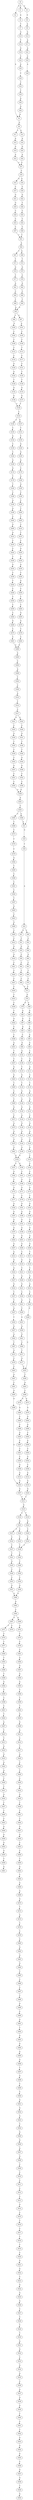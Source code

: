 strict digraph  {
	S0 -> S1 [ label = C ];
	S0 -> S2 [ label = G ];
	S0 -> S3 [ label = G ];
	S1 -> S4 [ label = A ];
	S2 -> S5 [ label = A ];
	S3 -> S6 [ label = G ];
	S4 -> S7 [ label = T ];
	S5 -> S8 [ label = G ];
	S6 -> S9 [ label = A ];
	S7 -> S10 [ label = G ];
	S8 -> S11 [ label = T ];
	S8 -> S12 [ label = G ];
	S9 -> S13 [ label = G ];
	S10 -> S14 [ label = T ];
	S11 -> S15 [ label = A ];
	S12 -> S16 [ label = A ];
	S13 -> S17 [ label = A ];
	S14 -> S18 [ label = G ];
	S15 -> S19 [ label = G ];
	S16 -> S20 [ label = G ];
	S17 -> S21 [ label = A ];
	S18 -> S22 [ label = C ];
	S19 -> S23 [ label = A ];
	S20 -> S24 [ label = A ];
	S21 -> S25 [ label = C ];
	S22 -> S26 [ label = A ];
	S23 -> S27 [ label = C ];
	S24 -> S27 [ label = C ];
	S25 -> S28 [ label = A ];
	S26 -> S29 [ label = T ];
	S27 -> S30 [ label = C ];
	S28 -> S31 [ label = A ];
	S29 -> S32 [ label = T ];
	S30 -> S33 [ label = G ];
	S30 -> S34 [ label = A ];
	S31 -> S35 [ label = G ];
	S32 -> S36 [ label = T ];
	S33 -> S37 [ label = C ];
	S34 -> S38 [ label = C ];
	S35 -> S39 [ label = T ];
	S36 -> S40 [ label = A ];
	S37 -> S41 [ label = G ];
	S38 -> S42 [ label = G ];
	S39 -> S43 [ label = A ];
	S40 -> S44 [ label = G ];
	S41 -> S45 [ label = G ];
	S42 -> S46 [ label = T ];
	S43 -> S47 [ label = G ];
	S43 -> S48 [ label = C ];
	S44 -> S5 [ label = A ];
	S45 -> S49 [ label = C ];
	S46 -> S50 [ label = C ];
	S47 -> S51 [ label = T ];
	S48 -> S52 [ label = C ];
	S49 -> S53 [ label = C ];
	S50 -> S54 [ label = C ];
	S51 -> S55 [ label = G ];
	S52 -> S56 [ label = G ];
	S53 -> S57 [ label = C ];
	S54 -> S58 [ label = C ];
	S55 -> S59 [ label = C ];
	S56 -> S60 [ label = G ];
	S57 -> S61 [ label = T ];
	S58 -> S61 [ label = T ];
	S59 -> S62 [ label = C ];
	S60 -> S63 [ label = C ];
	S61 -> S64 [ label = A ];
	S62 -> S65 [ label = T ];
	S63 -> S66 [ label = T ];
	S64 -> S67 [ label = T ];
	S64 -> S68 [ label = G ];
	S65 -> S69 [ label = C ];
	S66 -> S70 [ label = C ];
	S67 -> S71 [ label = T ];
	S68 -> S72 [ label = T ];
	S69 -> S73 [ label = C ];
	S70 -> S73 [ label = C ];
	S71 -> S74 [ label = G ];
	S72 -> S75 [ label = G ];
	S73 -> S76 [ label = G ];
	S74 -> S77 [ label = T ];
	S75 -> S78 [ label = C ];
	S76 -> S79 [ label = G ];
	S76 -> S80 [ label = C ];
	S77 -> S81 [ label = A ];
	S78 -> S82 [ label = A ];
	S79 -> S83 [ label = A ];
	S80 -> S84 [ label = G ];
	S81 -> S85 [ label = C ];
	S82 -> S86 [ label = C ];
	S83 -> S87 [ label = G ];
	S84 -> S88 [ label = C ];
	S85 -> S89 [ label = T ];
	S86 -> S90 [ label = T ];
	S87 -> S91 [ label = A ];
	S88 -> S92 [ label = C ];
	S89 -> S93 [ label = A ];
	S90 -> S93 [ label = A ];
	S91 -> S94 [ label = C ];
	S92 -> S95 [ label = A ];
	S93 -> S96 [ label = C ];
	S93 -> S97 [ label = G ];
	S94 -> S98 [ label = G ];
	S95 -> S99 [ label = G ];
	S96 -> S100 [ label = G ];
	S97 -> S101 [ label = A ];
	S98 -> S102 [ label = A ];
	S99 -> S103 [ label = C ];
	S100 -> S104 [ label = C ];
	S101 -> S105 [ label = C ];
	S102 -> S106 [ label = C ];
	S103 -> S107 [ label = G ];
	S104 -> S108 [ label = C ];
	S105 -> S109 [ label = C ];
	S106 -> S110 [ label = T ];
	S107 -> S111 [ label = A ];
	S108 -> S112 [ label = C ];
	S109 -> S113 [ label = T ];
	S110 -> S114 [ label = G ];
	S111 -> S115 [ label = C ];
	S112 -> S116 [ label = C ];
	S113 -> S117 [ label = C ];
	S114 -> S118 [ label = T ];
	S115 -> S119 [ label = T ];
	S116 -> S120 [ label = G ];
	S117 -> S121 [ label = C ];
	S118 -> S122 [ label = G ];
	S119 -> S123 [ label = G ];
	S120 -> S124 [ label = A ];
	S121 -> S125 [ label = T ];
	S122 -> S126 [ label = A ];
	S123 -> S127 [ label = G ];
	S124 -> S128 [ label = T ];
	S125 -> S129 [ label = T ];
	S126 -> S130 [ label = G ];
	S127 -> S131 [ label = G ];
	S128 -> S132 [ label = G ];
	S129 -> S133 [ label = G ];
	S130 -> S134 [ label = A ];
	S131 -> S135 [ label = C ];
	S132 -> S136 [ label = G ];
	S133 -> S137 [ label = G ];
	S134 -> S138 [ label = G ];
	S135 -> S139 [ label = G ];
	S136 -> S140 [ label = T ];
	S137 -> S140 [ label = T ];
	S138 -> S141 [ label = A ];
	S139 -> S142 [ label = A ];
	S140 -> S143 [ label = C ];
	S141 -> S144 [ label = G ];
	S142 -> S145 [ label = C ];
	S143 -> S146 [ label = C ];
	S143 -> S147 [ label = G ];
	S144 -> S148 [ label = G ];
	S145 -> S149 [ label = G ];
	S146 -> S150 [ label = C ];
	S147 -> S151 [ label = T ];
	S148 -> S152 [ label = A ];
	S149 -> S153 [ label = T ];
	S150 -> S154 [ label = A ];
	S151 -> S155 [ label = C ];
	S152 -> S156 [ label = G ];
	S152 -> S157 [ label = C ];
	S153 -> S158 [ label = C ];
	S154 -> S159 [ label = C ];
	S155 -> S160 [ label = G ];
	S156 -> S161 [ label = C ];
	S157 -> S162 [ label = G ];
	S158 -> S163 [ label = C ];
	S159 -> S164 [ label = C ];
	S160 -> S165 [ label = G ];
	S161 -> S166 [ label = G ];
	S162 -> S167 [ label = C ];
	S163 -> S168 [ label = C ];
	S164 -> S169 [ label = A ];
	S165 -> S170 [ label = A ];
	S166 -> S171 [ label = G ];
	S167 -> S172 [ label = G ];
	S168 -> S173 [ label = G ];
	S169 -> S174 [ label = G ];
	S170 -> S175 [ label = C ];
	S171 -> S176 [ label = C ];
	S172 -> S177 [ label = T ];
	S173 -> S178 [ label = C ];
	S174 -> S179 [ label = T ];
	S175 -> S180 [ label = A ];
	S176 -> S181 [ label = G ];
	S177 -> S182 [ label = A ];
	S178 -> S183 [ label = A ];
	S179 -> S184 [ label = T ];
	S180 -> S185 [ label = G ];
	S181 -> S186 [ label = A ];
	S182 -> S187 [ label = G ];
	S183 -> S188 [ label = G ];
	S184 -> S189 [ label = C ];
	S185 -> S190 [ label = C ];
	S186 -> S191 [ label = G ];
	S187 -> S192 [ label = A ];
	S188 -> S193 [ label = T ];
	S189 -> S194 [ label = A ];
	S190 -> S195 [ label = C ];
	S191 -> S196 [ label = A ];
	S192 -> S197 [ label = A ];
	S193 -> S198 [ label = G ];
	S194 -> S199 [ label = A ];
	S195 -> S200 [ label = T ];
	S196 -> S201 [ label = G ];
	S197 -> S202 [ label = G ];
	S198 -> S203 [ label = A ];
	S199 -> S204 [ label = C ];
	S200 -> S205 [ label = T ];
	S201 -> S206 [ label = G ];
	S202 -> S207 [ label = G ];
	S203 -> S208 [ label = G ];
	S204 -> S209 [ label = G ];
	S205 -> S210 [ label = C ];
	S206 -> S211 [ label = C ];
	S207 -> S212 [ label = A ];
	S208 -> S213 [ label = T ];
	S209 -> S214 [ label = A ];
	S210 -> S215 [ label = T ];
	S211 -> S216 [ label = G ];
	S212 -> S217 [ label = G ];
	S213 -> S218 [ label = G ];
	S214 -> S219 [ label = C ];
	S215 -> S220 [ label = C ];
	S216 -> S221 [ label = C ];
	S217 -> S222 [ label = A ];
	S218 -> S223 [ label = C ];
	S219 -> S224 [ label = C ];
	S220 -> S225 [ label = G ];
	S221 -> S226 [ label = A ];
	S222 -> S227 [ label = T ];
	S223 -> S228 [ label = G ];
	S224 -> S229 [ label = T ];
	S225 -> S230 [ label = G ];
	S226 -> S231 [ label = G ];
	S227 -> S232 [ label = G ];
	S228 -> S233 [ label = A ];
	S229 -> S234 [ label = G ];
	S230 -> S235 [ label = A ];
	S231 -> S236 [ label = C ];
	S232 -> S237 [ label = T ];
	S233 -> S238 [ label = C ];
	S234 -> S239 [ label = C ];
	S235 -> S240 [ label = C ];
	S236 -> S241 [ label = G ];
	S237 -> S242 [ label = T ];
	S238 -> S243 [ label = T ];
	S239 -> S244 [ label = T ];
	S240 -> S245 [ label = A ];
	S241 -> S246 [ label = C ];
	S242 -> S247 [ label = A ];
	S243 -> S248 [ label = G ];
	S244 -> S249 [ label = C ];
	S245 -> S250 [ label = C ];
	S246 -> S251 [ label = G ];
	S247 -> S252 [ label = T ];
	S248 -> S253 [ label = C ];
	S249 -> S254 [ label = T ];
	S250 -> S255 [ label = T ];
	S251 -> S256 [ label = A ];
	S252 -> S257 [ label = A ];
	S253 -> S258 [ label = T ];
	S254 -> S259 [ label = C ];
	S255 -> S260 [ label = C ];
	S256 -> S261 [ label = G ];
	S257 -> S262 [ label = A ];
	S258 -> S263 [ label = A ];
	S259 -> S264 [ label = C ];
	S260 -> S265 [ label = G ];
	S261 -> S266 [ label = C ];
	S262 -> S267 [ label = T ];
	S263 -> S268 [ label = C ];
	S264 -> S269 [ label = G ];
	S265 -> S270 [ label = G ];
	S266 -> S271 [ label = T ];
	S267 -> S272 [ label = G ];
	S268 -> S273 [ label = G ];
	S268 -> S274 [ label = A ];
	S269 -> S275 [ label = C ];
	S270 -> S276 [ label = C ];
	S271 -> S277 [ label = G ];
	S272 -> S278 [ label = C ];
	S273 -> S279 [ label = A ];
	S274 -> S280 [ label = A ];
	S275 -> S281 [ label = C ];
	S276 -> S282 [ label = C ];
	S277 -> S253 [ label = C ];
	S278 -> S283 [ label = C ];
	S279 -> S284 [ label = G ];
	S280 -> S285 [ label = C ];
	S281 -> S286 [ label = G ];
	S282 -> S286 [ label = G ];
	S283 -> S287 [ label = A ];
	S284 -> S288 [ label = A ];
	S285 -> S289 [ label = C ];
	S286 -> S290 [ label = A ];
	S287 -> S291 [ label = C ];
	S288 -> S292 [ label = C ];
	S289 -> S293 [ label = A ];
	S290 -> S294 [ label = C ];
	S291 -> S295 [ label = G ];
	S292 -> S296 [ label = A ];
	S293 -> S297 [ label = C ];
	S294 -> S298 [ label = A ];
	S295 -> S299 [ label = A ];
	S296 -> S300 [ label = C ];
	S297 -> S301 [ label = C ];
	S298 -> S302 [ label = T ];
	S299 -> S303 [ label = G ];
	S300 -> S304 [ label = G ];
	S301 -> S305 [ label = C ];
	S302 -> S306 [ label = C ];
	S303 -> S307 [ label = G ];
	S304 -> S308 [ label = C ];
	S305 -> S309 [ label = G ];
	S306 -> S310 [ label = A ];
	S307 -> S311 [ label = T ];
	S308 -> S312 [ label = A ];
	S309 -> S313 [ label = A ];
	S310 -> S314 [ label = T ];
	S311 -> S315 [ label = G ];
	S312 -> S316 [ label = G ];
	S313 -> S303 [ label = G ];
	S314 -> S317 [ label = C ];
	S315 -> S318 [ label = C ];
	S315 -> S319 [ label = T ];
	S316 -> S320 [ label = G ];
	S317 -> S321 [ label = G ];
	S317 -> S322 [ label = A ];
	S318 -> S323 [ label = A ];
	S319 -> S324 [ label = A ];
	S320 -> S311 [ label = T ];
	S321 -> S325 [ label = C ];
	S322 -> S326 [ label = C ];
	S323 -> S327 [ label = T ];
	S323 -> S328 [ label = C ];
	S324 -> S329 [ label = C ];
	S325 -> S330 [ label = G ];
	S326 -> S331 [ label = G ];
	S327 -> S332 [ label = C ];
	S328 -> S333 [ label = C ];
	S329 -> S334 [ label = C ];
	S330 -> S335 [ label = T ];
	S331 -> S336 [ label = T ];
	S332 -> S337 [ label = T ];
	S333 -> S338 [ label = T ];
	S334 -> S338 [ label = T ];
	S335 -> S339 [ label = C ];
	S336 -> S340 [ label = T ];
	S337 -> S341 [ label = T ];
	S338 -> S342 [ label = T ];
	S339 -> S343 [ label = C ];
	S340 -> S344 [ label = A ];
	S341 -> S345 [ label = G ];
	S342 -> S346 [ label = T ];
	S343 -> S347 [ label = G ];
	S344 -> S348 [ label = G ];
	S345 -> S349 [ label = C ];
	S346 -> S350 [ label = C ];
	S347 -> S351 [ label = C ];
	S348 -> S352 [ label = C ];
	S349 -> S353 [ label = C ];
	S350 -> S354 [ label = C ];
	S351 -> S355 [ label = C ];
	S352 -> S356 [ label = C ];
	S353 -> S357 [ label = G ];
	S354 -> S358 [ label = G ];
	S355 -> S359 [ label = G ];
	S356 -> S359 [ label = G ];
	S357 -> S360 [ label = G ];
	S358 -> S360 [ label = G ];
	S359 -> S361 [ label = A ];
	S360 -> S362 [ label = A ];
	S361 -> S363 [ label = C ];
	S362 -> S364 [ label = C ];
	S363 -> S365 [ label = C ];
	S363 -> S366 [ label = A ];
	S364 -> S367 [ label = G ];
	S364 -> S368 [ label = A ];
	S365 -> S369 [ label = T ];
	S366 -> S31 [ label = A ];
	S367 -> S370 [ label = C ];
	S367 -> S371 [ label = T ];
	S368 -> S372 [ label = A ];
	S369 -> S373 [ label = C ];
	S371 -> S374 [ label = C ];
	S372 -> S375 [ label = C ];
	S373 -> S376 [ label = T ];
	S374 -> S377 [ label = T ];
	S375 -> S378 [ label = C ];
	S376 -> S379 [ label = C ];
	S377 -> S380 [ label = T ];
	S378 -> S381 [ label = C ];
	S379 -> S382 [ label = G ];
	S380 -> S383 [ label = T ];
	S381 -> S384 [ label = A ];
	S382 -> S385 [ label = T ];
	S383 -> S386 [ label = T ];
	S384 -> S387 [ label = G ];
	S385 -> S388 [ label = C ];
	S386 -> S389 [ label = T ];
	S387 -> S390 [ label = A ];
	S388 -> S391 [ label = C ];
	S389 -> S392 [ label = G ];
	S390 -> S393 [ label = A ];
	S391 -> S394 [ label = C ];
	S392 -> S395 [ label = T ];
	S393 -> S396 [ label = T ];
	S394 -> S397 [ label = T ];
	S395 -> S398 [ label = C ];
	S396 -> S399 [ label = C ];
	S397 -> S400 [ label = A ];
	S398 -> S401 [ label = C ];
	S399 -> S402 [ label = T ];
	S400 -> S403 [ label = C ];
	S401 -> S404 [ label = T ];
	S402 -> S405 [ label = A ];
	S403 -> S406 [ label = G ];
	S404 -> S407 [ label = A ];
	S405 -> S408 [ label = G ];
	S406 -> S409 [ label = C ];
	S407 -> S410 [ label = C ];
	S408 -> S411 [ label = A ];
	S409 -> S412 [ label = C ];
	S410 -> S413 [ label = T ];
	S411 -> S414 [ label = C ];
	S412 -> S415 [ label = G ];
	S413 -> S416 [ label = A ];
	S414 -> S417 [ label = T ];
	S415 -> S418 [ label = G ];
	S416 -> S419 [ label = G ];
	S417 -> S420 [ label = A ];
	S418 -> S421 [ label = C ];
	S419 -> S422 [ label = A ];
	S420 -> S423 [ label = C ];
	S421 -> S424 [ label = C ];
	S422 -> S425 [ label = A ];
	S423 -> S426 [ label = T ];
	S424 -> S427 [ label = C ];
	S425 -> S428 [ label = T ];
	S426 -> S429 [ label = C ];
	S427 -> S430 [ label = C ];
	S428 -> S431 [ label = T ];
	S429 -> S432 [ label = A ];
	S430 -> S433 [ label = T ];
	S431 -> S434 [ label = G ];
	S432 -> S435 [ label = G ];
	S433 -> S436 [ label = C ];
	S434 -> S437 [ label = T ];
	S435 -> S438 [ label = T ];
	S436 -> S439 [ label = T ];
	S437 -> S440 [ label = T ];
	S438 -> S441 [ label = T ];
	S439 -> S442 [ label = G ];
	S440 -> S443 [ label = C ];
	S441 -> S444 [ label = T ];
	S442 -> S445 [ label = C ];
	S443 -> S446 [ label = A ];
	S444 -> S447 [ label = G ];
	S445 -> S448 [ label = C ];
	S446 -> S449 [ label = G ];
	S447 -> S450 [ label = A ];
	S448 -> S451 [ label = A ];
	S449 -> S452 [ label = G ];
	S450 -> S453 [ label = C ];
	S451 -> S454 [ label = T ];
	S452 -> S455 [ label = G ];
	S453 -> S456 [ label = C ];
	S454 -> S457 [ label = C ];
	S455 -> S458 [ label = T ];
	S456 -> S459 [ label = T ];
	S457 -> S460 [ label = G ];
	S458 -> S461 [ label = A ];
	S459 -> S462 [ label = A ];
	S460 -> S463 [ label = G ];
	S462 -> S464 [ label = T ];
	S463 -> S465 [ label = T ];
	S464 -> S466 [ label = A ];
	S465 -> S467 [ label = C ];
	S466 -> S468 [ label = A ];
	S467 -> S469 [ label = C ];
	S468 -> S470 [ label = G ];
	S469 -> S471 [ label = G ];
	S470 -> S472 [ label = T ];
	S471 -> S473 [ label = C ];
	S472 -> S474 [ label = A ];
	S473 -> S475 [ label = A ];
	S474 -> S476 [ label = C ];
	S475 -> S477 [ label = A ];
	S476 -> S478 [ label = C ];
	S477 -> S479 [ label = G ];
	S478 -> S480 [ label = C ];
	S479 -> S481 [ label = G ];
	S480 -> S482 [ label = G ];
	S481 -> S152 [ label = A ];
	S482 -> S483 [ label = G ];
	S483 -> S484 [ label = G ];
	S484 -> S485 [ label = T ];
	S485 -> S486 [ label = C ];
	S486 -> S487 [ label = C ];
	S487 -> S488 [ label = T ];
	S488 -> S489 [ label = A ];
	S489 -> S490 [ label = C ];
	S490 -> S491 [ label = A ];
	S491 -> S492 [ label = T ];
	S492 -> S493 [ label = G ];
	S493 -> S494 [ label = A ];
	S494 -> S495 [ label = A ];
	S495 -> S496 [ label = G ];
	S496 -> S497 [ label = T ];
	S497 -> S498 [ label = G ];
	S498 -> S499 [ label = C ];
	S499 -> S500 [ label = C ];
	S500 -> S501 [ label = G ];
	S501 -> S502 [ label = G ];
	S502 -> S503 [ label = G ];
	S503 -> S504 [ label = C ];
	S504 -> S505 [ label = G ];
	S505 -> S506 [ label = G ];
	S506 -> S507 [ label = A ];
	S507 -> S508 [ label = G ];
	S508 -> S509 [ label = C ];
	S509 -> S510 [ label = C ];
	S510 -> S511 [ label = C ];
	S511 -> S512 [ label = C ];
	S512 -> S513 [ label = C ];
	S513 -> S514 [ label = G ];
	S514 -> S515 [ label = C ];
	S515 -> S516 [ label = T ];
	S516 -> S517 [ label = C ];
	S517 -> S518 [ label = T ];
	S518 -> S519 [ label = T ];
	S519 -> S520 [ label = C ];
	S520 -> S521 [ label = G ];
	S521 -> S522 [ label = A ];
	S522 -> S523 [ label = C ];
	S523 -> S524 [ label = G ];
	S524 -> S525 [ label = G ];
	S525 -> S526 [ label = A ];
	S526 -> S527 [ label = C ];
	S527 -> S528 [ label = C ];
	S528 -> S529 [ label = T ];
	S529 -> S530 [ label = T ];
	S530 -> S531 [ label = A ];
	S531 -> S532 [ label = G ];
	S532 -> S533 [ label = C ];
	S533 -> S534 [ label = G ];
	S534 -> S535 [ label = A ];
	S535 -> S536 [ label = C ];
	S536 -> S537 [ label = A ];
	S537 -> S538 [ label = G ];
	S538 -> S539 [ label = G ];
	S539 -> S540 [ label = T ];
	S540 -> S541 [ label = C ];
	S541 -> S542 [ label = T ];
	S542 -> S543 [ label = A ];
	S543 -> S544 [ label = G ];
	S544 -> S545 [ label = A ];
	S545 -> S546 [ label = C ];
	S546 -> S547 [ label = G ];
	S547 -> S548 [ label = G ];
	S548 -> S549 [ label = T ];
	S549 -> S550 [ label = A ];
}

